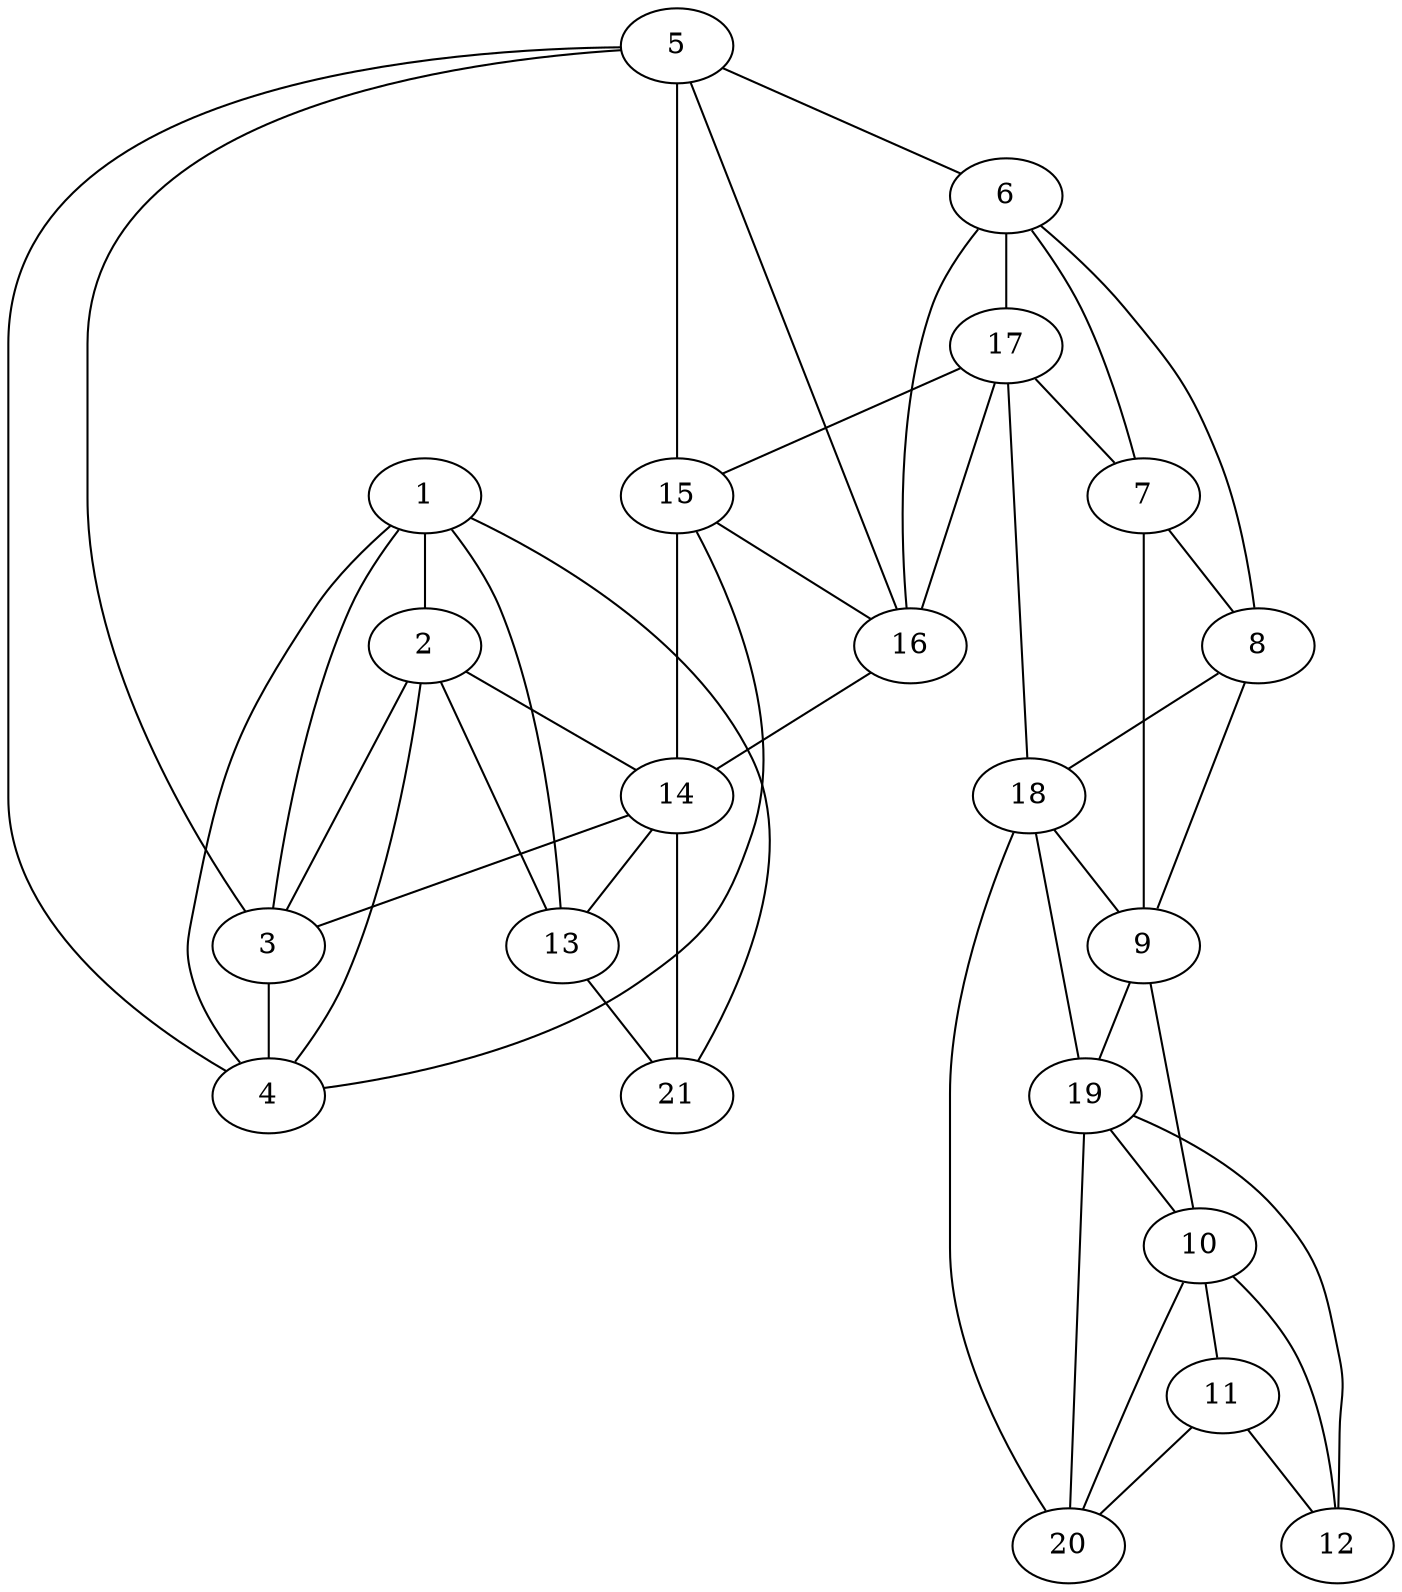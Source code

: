 graph pdb1km2 {
	1	 [aaLength=13,
		sequence=NRDDALRVTGEVR,
		type=0];
	2	 [aaLength=3,
		sequence=EYI,
		type=0];
	1 -- 2	 [distance0="16.68287",
		frequency=1,
		type0=1];
	3	 [aaLength=8,
		sequence=YPLVLSEG,
		type=0];
	1 -- 3	 [distance0="27.31785",
		frequency=1,
		type0=2];
	4	 [aaLength=12,
		sequence=MDIIAEFRKRFG,
		type=0];
	1 -- 4	 [distance0="31.87169",
		frequency=1,
		type0=3];
	2 -- 3	 [distance0="22.38509",
		frequency=1,
		type0=2];
	14	 [aaLength=5,
		sequence=TVKIG,
		type=1];
	2 -- 14	 [distance0="1.0",
		frequency=1,
		type0=4];
	3 -- 4	 [distance0="11.5742",
		distance1="0.0",
		frequency=2,
		type0=1,
		type1=5];
	4 -- 2	 [distance0="25.43112",
		frequency=1,
		type0=2];
	5	 [aaLength=15,
		sequence=IPETNEKICRATFKA,
		type=0];
	5 -- 3	 [distance0="33.0651",
		frequency=1,
		type0=3];
	5 -- 4	 [distance0="30.07392",
		frequency=1,
		type0=2];
	6	 [aaLength=16,
		sequence=GADSVRACLNVAEEMG,
		type=0];
	5 -- 6	 [distance0="26.76051",
		frequency=1,
		type0=1];
	16	 [aaLength=5,
		sequence=AIIVH,
		type=1];
	5 -- 16	 [distance0="3.0",
		frequency=1,
		type0=4];
	8	 [aaLength=17,
		sequence=FIQGAADEIARMGVDLG,
		type=0];
	6 -- 8	 [distance0="35.17208",
		frequency=1,
		type0=3];
	7	 [aaLength=6,
		sequence=HPGAEM,
		type=0];
	6 -- 7	 [distance0="30.65091",
		frequency=1,
		type0=2];
	17	 [aaLength=5,
		sequence=EVFLL,
		type=1];
	6 -- 17	 [distance0="1.0",
		frequency=1,
		type0=4];
	7 -- 8	 [distance0="9.091144",
		distance1="0.0",
		frequency=2,
		type0=1,
		type1=5];
	9	 [aaLength=13,
		sequence=RPERLSRLREIIG,
		type=0];
	7 -- 9	 [distance0="33.1039",
		frequency=1,
		type0=3];
	18	 [aaLength=3,
		sequence=NYV,
		type=1];
	8 -- 18	 [distance0="2.0",
		frequency=1,
		type0=4];
	9 -- 8	 [distance0="28.71715",
		frequency=1,
		type0=1];
	10	 [aaLength=6,
		sequence=DPGETL,
		type=0];
	9 -- 10	 [distance0="32.84032",
		frequency=1,
		type0=2];
	19	 [aaLength=4,
		sequence=FLIS,
		type=1];
	9 -- 19	 [distance0="3.0",
		frequency=1,
		type0=4];
	12	 [aaLength=13,
		sequence=NPAAAAAGIIESI,
		type=0];
	10 -- 12	 [distance0="26.04027",
		frequency=1,
		type0=2];
	11	 [aaLength=6,
		sequence=GRSIYL,
		type=0];
	10 -- 11	 [distance0="17.80312",
		frequency=1,
		type0=1];
	20	 [aaLength=4,
		sequence=AIIV,
		type=1];
	10 -- 20	 [distance0="4.0",
		frequency=1,
		type0=4];
	11 -- 12	 [distance0="11.09555",
		distance1="2.0",
		frequency=2,
		type0=1,
		type1=4];
	11 -- 20	 [distance0="46.47748",
		frequency=1,
		type0=3];
	13	 [aaLength=5,
		sequence=LILAM,
		type=1];
	13 -- 1	 [distance0="39.1856",
		frequency=1,
		type0=3];
	13 -- 2	 [distance0="16.0",
		frequency=1,
		type0=4];
	21	 [aaLength=5,
		sequence=LILAM,
		type=1];
	13 -- 21	 [distance0="0.0",
		frequency=1,
		type0=1];
	14 -- 13	 [distance0="25.0",
		frequency=1,
		type0=1];
	14 -- 3	 [distance0="0.0",
		frequency=1,
		type0=5];
	14 -- 21	 [distance0="25.0",
		frequency=1,
		type0=2];
	15	 [aaLength=8,
		sequence=RIIADFKV,
		type=1];
	15 -- 4	 [distance0="48.82737",
		frequency=1,
		type0=3];
	15 -- 5	 [distance0="2.0",
		frequency=1,
		type0=4];
	15 -- 16	 [distance0="28.0",
		frequency=1,
		type0=2];
	15 -- 14	 [distance0="26.0",
		frequency=1,
		type0=1];
	16 -- 6	 [distance0="3.0",
		frequency=1,
		type0=4];
	16 -- 17	 [distance0="25.0",
		frequency=1,
		type0=1];
	16 -- 14	 [distance0="54.0",
		frequency=1,
		type0=3];
	17 -- 15	 [distance0="53.0",
		frequency=1,
		type0=3];
	17 -- 7	 [distance0="4.0",
		frequency=1,
		type0=4];
	17 -- 18	 [distance0="34.0",
		frequency=1,
		type0=2];
	18 -- 9	 [distance0="4.0",
		frequency=1,
		type0=4];
	18 -- 19	 [distance0="23.0",
		frequency=1,
		type0=1];
	18 -- 20	 [distance0="45.0",
		frequency=1,
		type0=3];
	19 -- 12	 [distance0="52.20467",
		frequency=1,
		type0=3];
	19 -- 10	 [distance0="8.0",
		frequency=1,
		type0=4];
	19 -- 20	 [distance0="22.0",
		frequency=1,
		type0=1];
	21 -- 1	 [distance0="39.1856",
		frequency=1,
		type0=3];
}
